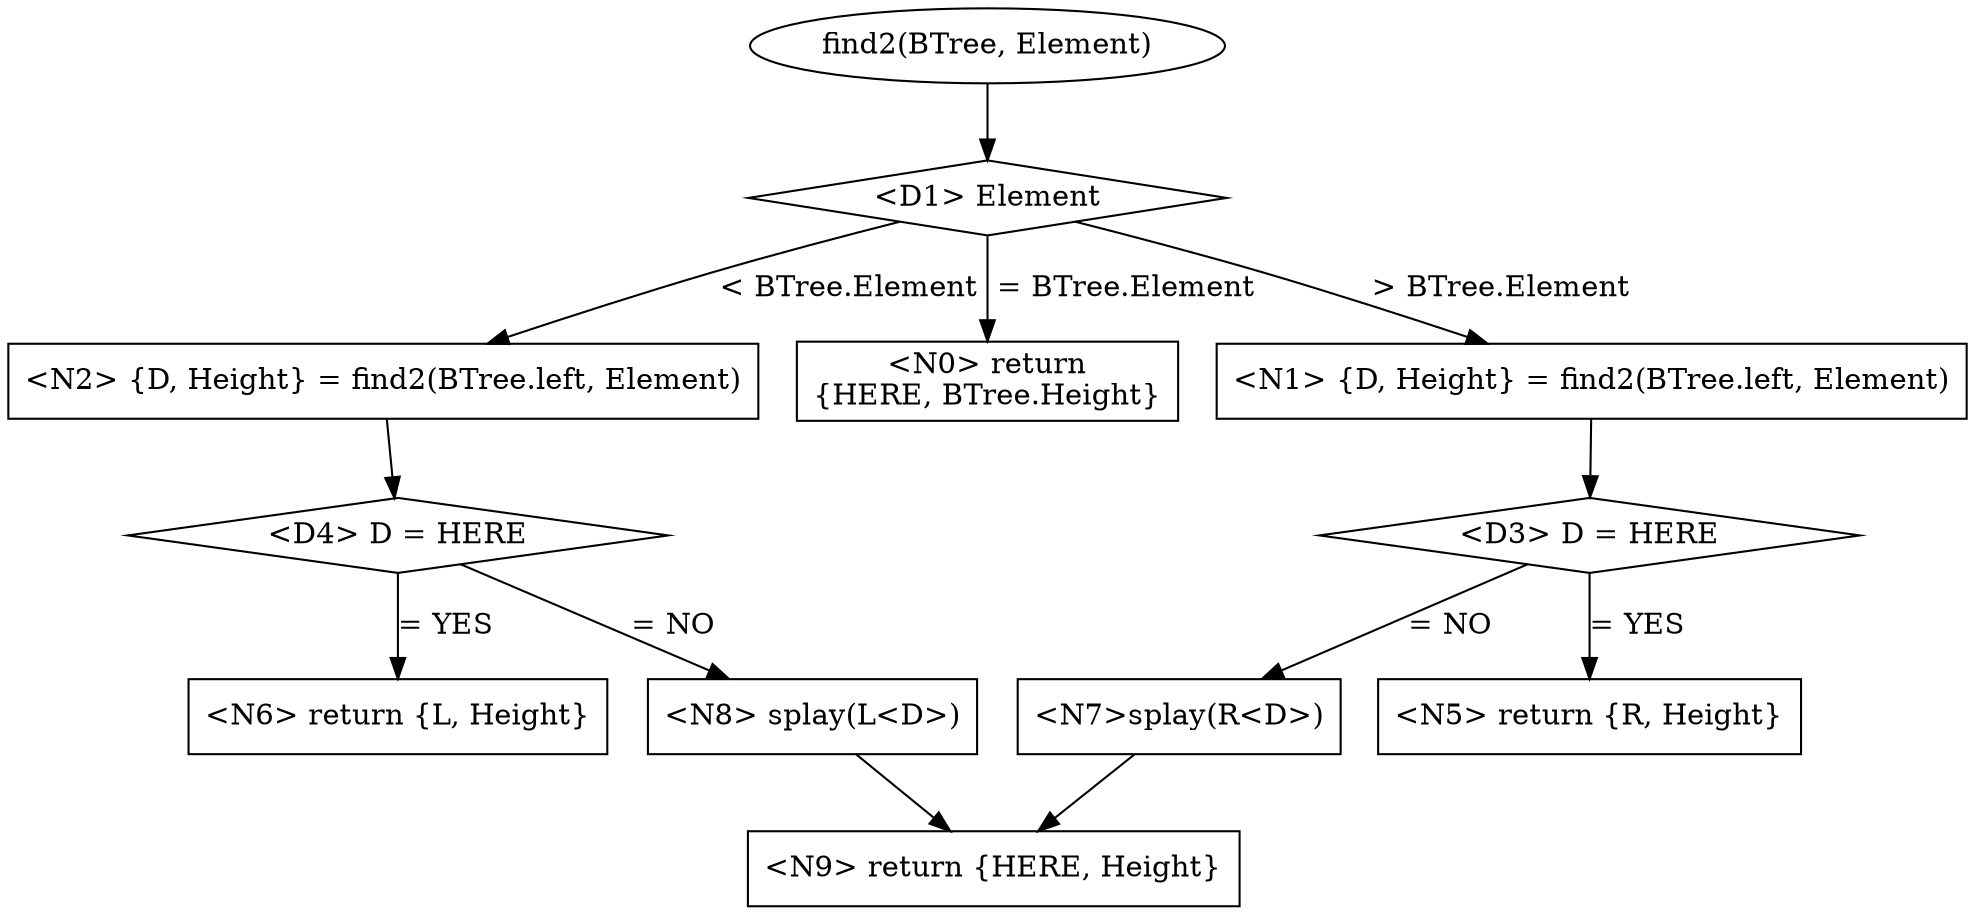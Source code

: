 digraph G{
node [shape = box];
start [label = "find2(BTree, Element)" shape = ellipse]
start -> b1
b1[label = "<D1> Element" shape = diamond]
b1 -> lt [label = " < BTree.Element"]
b1 -> eq [label = " = BTree.Element"]
b1 -> gt [label = " > BTree.Element"]

gt[label = "<N1> {D, Height} = find2(BTree.left, Element)"]
gt -> gt2
gt2[label = "<D3> D = HERE" shape = diamond]
gt2 -> gtnh [label="= NO"]
gt2 -> gth [label="= YES"]
gth[label = "<N5> return {R, Height}"]
gtnh[label = "<N7>splay(R<D>)"]
gtnh -> Splay
Splay [label = "<N9> return {HERE, Height}"]

eq [label = "<N0> return\n{HERE, BTree.Height}"]

lt[label = "<N2> {D, Height} = find2(BTree.left, Element)"]
lt -> lt2
lt2[label = "<D4> D = HERE" shape = diamond]
lt2 -> lth [label="= YES"]
lt2 -> ltnh [label="= NO"]
lth[label = "<N6> return {L, Height}"]
ltnh[label = "<N8> splay(L<D>)"]
ltnh -> Splay
Splay [label = "<N9> return {HERE, Height}"]


}

